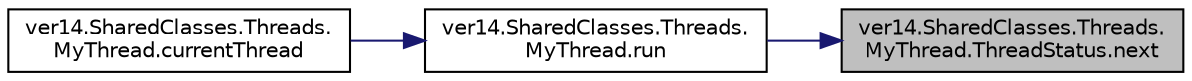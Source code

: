 digraph "ver14.SharedClasses.Threads.MyThread.ThreadStatus.next"
{
 // LATEX_PDF_SIZE
  edge [fontname="Helvetica",fontsize="10",labelfontname="Helvetica",labelfontsize="10"];
  node [fontname="Helvetica",fontsize="10",shape=record];
  rankdir="RL";
  Node1 [label="ver14.SharedClasses.Threads.\lMyThread.ThreadStatus.next",height=0.2,width=0.4,color="black", fillcolor="grey75", style="filled", fontcolor="black",tooltip=" "];
  Node1 -> Node2 [dir="back",color="midnightblue",fontsize="10",style="solid"];
  Node2 [label="ver14.SharedClasses.Threads.\lMyThread.run",height=0.2,width=0.4,color="black", fillcolor="white", style="filled",URL="$classver14_1_1_shared_classes_1_1_threads_1_1_my_thread.html#a3ddcdba410ed920f9b76f48b38983f57",tooltip=" "];
  Node2 -> Node3 [dir="back",color="midnightblue",fontsize="10",style="solid"];
  Node3 [label="ver14.SharedClasses.Threads.\lMyThread.currentThread",height=0.2,width=0.4,color="black", fillcolor="white", style="filled",URL="$classver14_1_1_shared_classes_1_1_threads_1_1_my_thread.html#a1690f9c05b2dcaa1441af57af6e13676",tooltip=" "];
}
